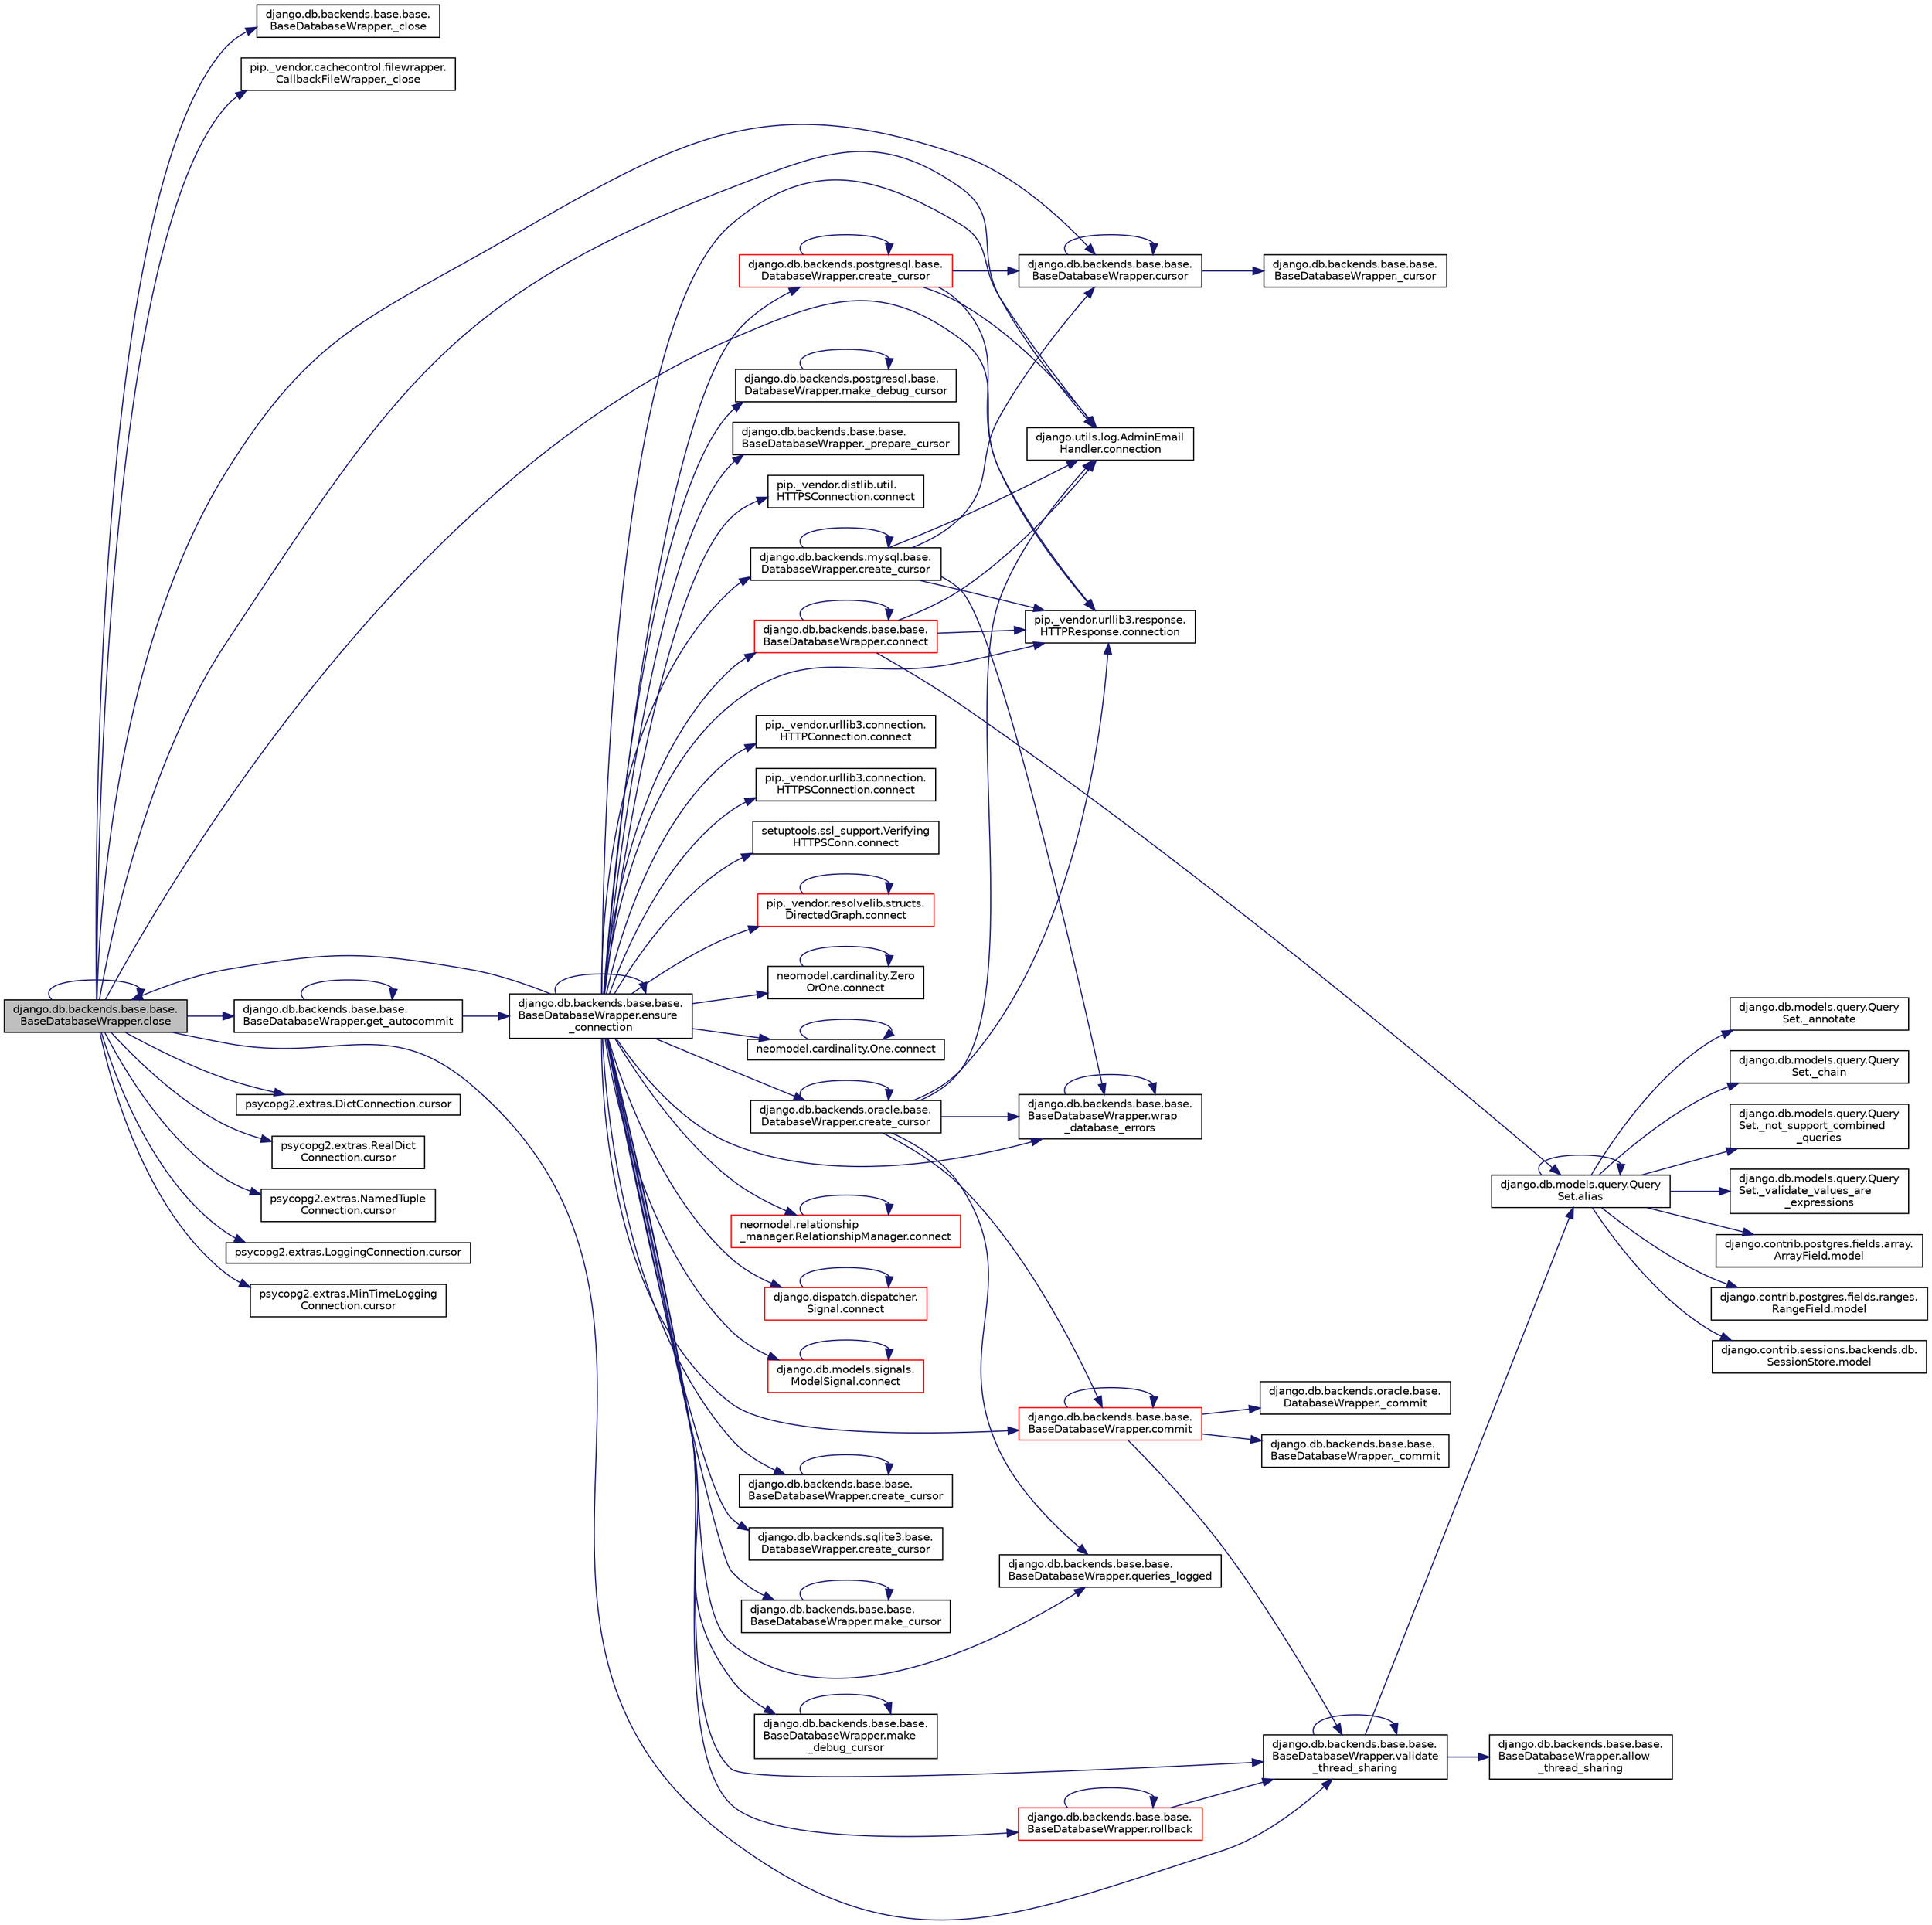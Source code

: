 digraph "django.db.backends.base.base.BaseDatabaseWrapper.close"
{
 // LATEX_PDF_SIZE
  edge [fontname="Helvetica",fontsize="10",labelfontname="Helvetica",labelfontsize="10"];
  node [fontname="Helvetica",fontsize="10",shape=record];
  rankdir="LR";
  Node1 [label="django.db.backends.base.base.\lBaseDatabaseWrapper.close",height=0.2,width=0.4,color="black", fillcolor="grey75", style="filled", fontcolor="black",tooltip=" "];
  Node1 -> Node2 [color="midnightblue",fontsize="10",style="solid",fontname="Helvetica"];
  Node2 [label="django.db.backends.base.base.\lBaseDatabaseWrapper._close",height=0.2,width=0.4,color="black", fillcolor="white", style="filled",URL="$d2/d62/classdjango_1_1db_1_1backends_1_1base_1_1base_1_1_base_database_wrapper.html#ae72da7d82ed8269d324a8d580973e65b",tooltip=" "];
  Node1 -> Node3 [color="midnightblue",fontsize="10",style="solid",fontname="Helvetica"];
  Node3 [label="pip._vendor.cachecontrol.filewrapper.\lCallbackFileWrapper._close",height=0.2,width=0.4,color="black", fillcolor="white", style="filled",URL="$d8/d53/classpip_1_1__vendor_1_1cachecontrol_1_1filewrapper_1_1_callback_file_wrapper.html#a7d7415bebb9e70364e2f47769ff883a7",tooltip=" "];
  Node1 -> Node1 [color="midnightblue",fontsize="10",style="solid",fontname="Helvetica"];
  Node1 -> Node4 [color="midnightblue",fontsize="10",style="solid",fontname="Helvetica"];
  Node4 [label="django.utils.log.AdminEmail\lHandler.connection",height=0.2,width=0.4,color="black", fillcolor="white", style="filled",URL="$d9/d6a/classdjango_1_1utils_1_1log_1_1_admin_email_handler.html#a07baeac3b7b8c28175cfd3a4a55ba9b5",tooltip=" "];
  Node1 -> Node5 [color="midnightblue",fontsize="10",style="solid",fontname="Helvetica"];
  Node5 [label="pip._vendor.urllib3.response.\lHTTPResponse.connection",height=0.2,width=0.4,color="black", fillcolor="white", style="filled",URL="$dd/d5a/classpip_1_1__vendor_1_1urllib3_1_1response_1_1_h_t_t_p_response.html#a27a88449c366048b39e0a46f78381f1a",tooltip=" "];
  Node1 -> Node6 [color="midnightblue",fontsize="10",style="solid",fontname="Helvetica"];
  Node6 [label="django.db.backends.base.base.\lBaseDatabaseWrapper.cursor",height=0.2,width=0.4,color="black", fillcolor="white", style="filled",URL="$d2/d62/classdjango_1_1db_1_1backends_1_1base_1_1base_1_1_base_database_wrapper.html#a9c19ea726a5ea9034f929aeeea142861",tooltip=" "];
  Node6 -> Node7 [color="midnightblue",fontsize="10",style="solid",fontname="Helvetica"];
  Node7 [label="django.db.backends.base.base.\lBaseDatabaseWrapper._cursor",height=0.2,width=0.4,color="black", fillcolor="white", style="filled",URL="$d2/d62/classdjango_1_1db_1_1backends_1_1base_1_1base_1_1_base_database_wrapper.html#a6f6dc046a724df07520dcc1eac96e87f",tooltip=" "];
  Node6 -> Node6 [color="midnightblue",fontsize="10",style="solid",fontname="Helvetica"];
  Node1 -> Node8 [color="midnightblue",fontsize="10",style="solid",fontname="Helvetica"];
  Node8 [label="psycopg2.extras.DictConnection.cursor",height=0.2,width=0.4,color="black", fillcolor="white", style="filled",URL="$d3/d92/classpsycopg2_1_1extras_1_1_dict_connection.html#acb4db688424e58d6b3c42faa1d553b5f",tooltip=" "];
  Node1 -> Node9 [color="midnightblue",fontsize="10",style="solid",fontname="Helvetica"];
  Node9 [label="psycopg2.extras.RealDict\lConnection.cursor",height=0.2,width=0.4,color="black", fillcolor="white", style="filled",URL="$d5/dac/classpsycopg2_1_1extras_1_1_real_dict_connection.html#a13b0792d61dfb5acc94c427c48fe700e",tooltip=" "];
  Node1 -> Node10 [color="midnightblue",fontsize="10",style="solid",fontname="Helvetica"];
  Node10 [label="psycopg2.extras.NamedTuple\lConnection.cursor",height=0.2,width=0.4,color="black", fillcolor="white", style="filled",URL="$da/da9/classpsycopg2_1_1extras_1_1_named_tuple_connection.html#a30a20e0f3c77b7110bec2dba47d640a5",tooltip=" "];
  Node1 -> Node11 [color="midnightblue",fontsize="10",style="solid",fontname="Helvetica"];
  Node11 [label="psycopg2.extras.LoggingConnection.cursor",height=0.2,width=0.4,color="black", fillcolor="white", style="filled",URL="$d0/d8c/classpsycopg2_1_1extras_1_1_logging_connection.html#a5baa4650fa0f4bdefaf02c5250b0d738",tooltip=" "];
  Node1 -> Node12 [color="midnightblue",fontsize="10",style="solid",fontname="Helvetica"];
  Node12 [label="psycopg2.extras.MinTimeLogging\lConnection.cursor",height=0.2,width=0.4,color="black", fillcolor="white", style="filled",URL="$d3/d3e/classpsycopg2_1_1extras_1_1_min_time_logging_connection.html#a3b079db8dcf63b1792a807d39f314bf4",tooltip=" "];
  Node1 -> Node13 [color="midnightblue",fontsize="10",style="solid",fontname="Helvetica"];
  Node13 [label="django.db.backends.base.base.\lBaseDatabaseWrapper.get_autocommit",height=0.2,width=0.4,color="black", fillcolor="white", style="filled",URL="$d2/d62/classdjango_1_1db_1_1backends_1_1base_1_1base_1_1_base_database_wrapper.html#a740f17e760d3df1f720f694b988aad33",tooltip=" "];
  Node13 -> Node14 [color="midnightblue",fontsize="10",style="solid",fontname="Helvetica"];
  Node14 [label="django.db.backends.base.base.\lBaseDatabaseWrapper.ensure\l_connection",height=0.2,width=0.4,color="black", fillcolor="white", style="filled",URL="$d2/d62/classdjango_1_1db_1_1backends_1_1base_1_1base_1_1_base_database_wrapper.html#ae35f2aa1db3270a03028224adee5dbb9",tooltip=" "];
  Node14 -> Node15 [color="midnightblue",fontsize="10",style="solid",fontname="Helvetica"];
  Node15 [label="django.db.backends.base.base.\lBaseDatabaseWrapper._prepare_cursor",height=0.2,width=0.4,color="black", fillcolor="white", style="filled",URL="$d2/d62/classdjango_1_1db_1_1backends_1_1base_1_1base_1_1_base_database_wrapper.html#a32de6c8e44c27c704a0a80597fec30d9",tooltip=" "];
  Node14 -> Node1 [color="midnightblue",fontsize="10",style="solid",fontname="Helvetica"];
  Node14 -> Node16 [color="midnightblue",fontsize="10",style="solid",fontname="Helvetica"];
  Node16 [label="django.db.backends.base.base.\lBaseDatabaseWrapper.commit",height=0.2,width=0.4,color="red", fillcolor="white", style="filled",URL="$d2/d62/classdjango_1_1db_1_1backends_1_1base_1_1base_1_1_base_database_wrapper.html#a4efa3e4029f8d0bdcc64554c1402c26b",tooltip=" "];
  Node16 -> Node17 [color="midnightblue",fontsize="10",style="solid",fontname="Helvetica"];
  Node17 [label="django.db.backends.base.base.\lBaseDatabaseWrapper._commit",height=0.2,width=0.4,color="black", fillcolor="white", style="filled",URL="$d2/d62/classdjango_1_1db_1_1backends_1_1base_1_1base_1_1_base_database_wrapper.html#a4b4d050ed49d0a52238d18d8dc5903db",tooltip=" "];
  Node16 -> Node18 [color="midnightblue",fontsize="10",style="solid",fontname="Helvetica"];
  Node18 [label="django.db.backends.oracle.base.\lDatabaseWrapper._commit",height=0.2,width=0.4,color="black", fillcolor="white", style="filled",URL="$dd/dbf/classdjango_1_1db_1_1backends_1_1oracle_1_1base_1_1_database_wrapper.html#a44cded8cc651425a4f46fe4b199c05b4",tooltip=" "];
  Node16 -> Node16 [color="midnightblue",fontsize="10",style="solid",fontname="Helvetica"];
  Node16 -> Node20 [color="midnightblue",fontsize="10",style="solid",fontname="Helvetica"];
  Node20 [label="django.db.backends.base.base.\lBaseDatabaseWrapper.validate\l_thread_sharing",height=0.2,width=0.4,color="black", fillcolor="white", style="filled",URL="$d2/d62/classdjango_1_1db_1_1backends_1_1base_1_1base_1_1_base_database_wrapper.html#aa3284a8e75558c277834634f0b03c6af",tooltip=" "];
  Node20 -> Node21 [color="midnightblue",fontsize="10",style="solid",fontname="Helvetica"];
  Node21 [label="django.db.models.query.Query\lSet.alias",height=0.2,width=0.4,color="black", fillcolor="white", style="filled",URL="$dd/d94/classdjango_1_1db_1_1models_1_1query_1_1_query_set.html#ae5c754fecf7a532768c0e6acd6195f26",tooltip=" "];
  Node21 -> Node22 [color="midnightblue",fontsize="10",style="solid",fontname="Helvetica"];
  Node22 [label="django.db.models.query.Query\lSet._annotate",height=0.2,width=0.4,color="black", fillcolor="white", style="filled",URL="$dd/d94/classdjango_1_1db_1_1models_1_1query_1_1_query_set.html#ad367d7d4d64f32b4fc2f360fd67a9bfa",tooltip=" "];
  Node21 -> Node23 [color="midnightblue",fontsize="10",style="solid",fontname="Helvetica"];
  Node23 [label="django.db.models.query.Query\lSet._chain",height=0.2,width=0.4,color="black", fillcolor="white", style="filled",URL="$dd/d94/classdjango_1_1db_1_1models_1_1query_1_1_query_set.html#a7e1b5806921e30da5ca203c9d1d4c2d5",tooltip=" "];
  Node21 -> Node24 [color="midnightblue",fontsize="10",style="solid",fontname="Helvetica"];
  Node24 [label="django.db.models.query.Query\lSet._not_support_combined\l_queries",height=0.2,width=0.4,color="black", fillcolor="white", style="filled",URL="$dd/d94/classdjango_1_1db_1_1models_1_1query_1_1_query_set.html#a861c2ecefc16eb29d7ad4e326ac03fe3",tooltip=" "];
  Node21 -> Node25 [color="midnightblue",fontsize="10",style="solid",fontname="Helvetica"];
  Node25 [label="django.db.models.query.Query\lSet._validate_values_are\l_expressions",height=0.2,width=0.4,color="black", fillcolor="white", style="filled",URL="$dd/d94/classdjango_1_1db_1_1models_1_1query_1_1_query_set.html#a4dc3674cb814f5e948c8b59a5290b606",tooltip=" "];
  Node21 -> Node21 [color="midnightblue",fontsize="10",style="solid",fontname="Helvetica"];
  Node21 -> Node26 [color="midnightblue",fontsize="10",style="solid",fontname="Helvetica"];
  Node26 [label="django.contrib.postgres.fields.array.\lArrayField.model",height=0.2,width=0.4,color="black", fillcolor="white", style="filled",URL="$dc/ddf/classdjango_1_1contrib_1_1postgres_1_1fields_1_1array_1_1_array_field.html#a43ec884d709f829e50c6881dc369ce94",tooltip=" "];
  Node21 -> Node27 [color="midnightblue",fontsize="10",style="solid",fontname="Helvetica"];
  Node27 [label="django.contrib.postgres.fields.ranges.\lRangeField.model",height=0.2,width=0.4,color="black", fillcolor="white", style="filled",URL="$d5/d99/classdjango_1_1contrib_1_1postgres_1_1fields_1_1ranges_1_1_range_field.html#a5f5cfd6917f141914484d606279cf20a",tooltip=" "];
  Node21 -> Node28 [color="midnightblue",fontsize="10",style="solid",fontname="Helvetica"];
  Node28 [label="django.contrib.sessions.backends.db.\lSessionStore.model",height=0.2,width=0.4,color="black", fillcolor="white", style="filled",URL="$d2/d1a/classdjango_1_1contrib_1_1sessions_1_1backends_1_1db_1_1_session_store.html#a9b2f42869f296eab5fab4dd5867285df",tooltip=" "];
  Node20 -> Node29 [color="midnightblue",fontsize="10",style="solid",fontname="Helvetica"];
  Node29 [label="django.db.backends.base.base.\lBaseDatabaseWrapper.allow\l_thread_sharing",height=0.2,width=0.4,color="black", fillcolor="white", style="filled",URL="$d2/d62/classdjango_1_1db_1_1backends_1_1base_1_1base_1_1_base_database_wrapper.html#aede181f42fe8df8367c102f797530772",tooltip=" "];
  Node20 -> Node20 [color="midnightblue",fontsize="10",style="solid",fontname="Helvetica"];
  Node14 -> Node30 [color="midnightblue",fontsize="10",style="solid",fontname="Helvetica"];
  Node30 [label="django.db.backends.base.base.\lBaseDatabaseWrapper.connect",height=0.2,width=0.4,color="red", fillcolor="white", style="filled",URL="$d2/d62/classdjango_1_1db_1_1backends_1_1base_1_1base_1_1_base_database_wrapper.html#a97b38e17cd35ae4efbe8e27a85a43e2f",tooltip=" "];
  Node30 -> Node21 [color="midnightblue",fontsize="10",style="solid",fontname="Helvetica"];
  Node30 -> Node30 [color="midnightblue",fontsize="10",style="solid",fontname="Helvetica"];
  Node30 -> Node4 [color="midnightblue",fontsize="10",style="solid",fontname="Helvetica"];
  Node30 -> Node5 [color="midnightblue",fontsize="10",style="solid",fontname="Helvetica"];
  Node14 -> Node94 [color="midnightblue",fontsize="10",style="solid",fontname="Helvetica"];
  Node94 [label="pip._vendor.distlib.util.\lHTTPSConnection.connect",height=0.2,width=0.4,color="black", fillcolor="white", style="filled",URL="$dd/ddf/classpip_1_1__vendor_1_1distlib_1_1util_1_1_h_t_t_p_s_connection.html#a75ddf67a0040ad93ebdec7d157e42273",tooltip=" "];
  Node14 -> Node95 [color="midnightblue",fontsize="10",style="solid",fontname="Helvetica"];
  Node95 [label="pip._vendor.urllib3.connection.\lHTTPConnection.connect",height=0.2,width=0.4,color="black", fillcolor="white", style="filled",URL="$d2/d75/classpip_1_1__vendor_1_1urllib3_1_1connection_1_1_h_t_t_p_connection.html#a303347a3223952a6860e9d3ae44a2ba3",tooltip=" "];
  Node14 -> Node96 [color="midnightblue",fontsize="10",style="solid",fontname="Helvetica"];
  Node96 [label="pip._vendor.urllib3.connection.\lHTTPSConnection.connect",height=0.2,width=0.4,color="black", fillcolor="white", style="filled",URL="$d9/d5c/classpip_1_1__vendor_1_1urllib3_1_1connection_1_1_h_t_t_p_s_connection.html#a1fb7066192211cdea75a0322341c46a3",tooltip=" "];
  Node14 -> Node97 [color="midnightblue",fontsize="10",style="solid",fontname="Helvetica"];
  Node97 [label="setuptools.ssl_support.Verifying\lHTTPSConn.connect",height=0.2,width=0.4,color="black", fillcolor="white", style="filled",URL="$d4/d5b/classsetuptools_1_1ssl__support_1_1_verifying_h_t_t_p_s_conn.html#ae94eaf957f5f53affea22841e03c703b",tooltip=" "];
  Node14 -> Node98 [color="midnightblue",fontsize="10",style="solid",fontname="Helvetica"];
  Node98 [label="pip._vendor.resolvelib.structs.\lDirectedGraph.connect",height=0.2,width=0.4,color="red", fillcolor="white", style="filled",URL="$df/de0/classpip_1_1__vendor_1_1resolvelib_1_1structs_1_1_directed_graph.html#a2da7b0968105a257ecc64afea06a1754",tooltip=" "];
  Node98 -> Node98 [color="midnightblue",fontsize="10",style="solid",fontname="Helvetica"];
  Node14 -> Node100 [color="midnightblue",fontsize="10",style="solid",fontname="Helvetica"];
  Node100 [label="neomodel.cardinality.Zero\lOrOne.connect",height=0.2,width=0.4,color="black", fillcolor="white", style="filled",URL="$d5/d0d/classneomodel_1_1cardinality_1_1_zero_or_one.html#a33b63af39217c10f5028a19d704b1f01",tooltip=" "];
  Node100 -> Node100 [color="midnightblue",fontsize="10",style="solid",fontname="Helvetica"];
  Node14 -> Node101 [color="midnightblue",fontsize="10",style="solid",fontname="Helvetica"];
  Node101 [label="neomodel.cardinality.One.connect",height=0.2,width=0.4,color="black", fillcolor="white", style="filled",URL="$dc/d3f/classneomodel_1_1cardinality_1_1_one.html#ad7a5b8203cadc54c9476f372b5c23b42",tooltip=" "];
  Node101 -> Node101 [color="midnightblue",fontsize="10",style="solid",fontname="Helvetica"];
  Node14 -> Node102 [color="midnightblue",fontsize="10",style="solid",fontname="Helvetica"];
  Node102 [label="neomodel.relationship\l_manager.RelationshipManager.connect",height=0.2,width=0.4,color="red", fillcolor="white", style="filled",URL="$d0/dde/classneomodel_1_1relationship__manager_1_1_relationship_manager.html#a6e6872ff73c4ee14162cf45763ca85ac",tooltip=" "];
  Node102 -> Node102 [color="midnightblue",fontsize="10",style="solid",fontname="Helvetica"];
  Node14 -> Node105 [color="midnightblue",fontsize="10",style="solid",fontname="Helvetica"];
  Node105 [label="django.dispatch.dispatcher.\lSignal.connect",height=0.2,width=0.4,color="red", fillcolor="white", style="filled",URL="$d0/d86/classdjango_1_1dispatch_1_1dispatcher_1_1_signal.html#af13c4c74992404e5e66f4660172c6811",tooltip=" "];
  Node105 -> Node105 [color="midnightblue",fontsize="10",style="solid",fontname="Helvetica"];
  Node14 -> Node108 [color="midnightblue",fontsize="10",style="solid",fontname="Helvetica"];
  Node108 [label="django.db.models.signals.\lModelSignal.connect",height=0.2,width=0.4,color="red", fillcolor="white", style="filled",URL="$d2/d25/classdjango_1_1db_1_1models_1_1signals_1_1_model_signal.html#abf54fb0b53faee8a34d2e85cebacbd17",tooltip=" "];
  Node108 -> Node108 [color="midnightblue",fontsize="10",style="solid",fontname="Helvetica"];
  Node14 -> Node4 [color="midnightblue",fontsize="10",style="solid",fontname="Helvetica"];
  Node14 -> Node5 [color="midnightblue",fontsize="10",style="solid",fontname="Helvetica"];
  Node14 -> Node69 [color="midnightblue",fontsize="10",style="solid",fontname="Helvetica"];
  Node69 [label="django.db.backends.base.base.\lBaseDatabaseWrapper.create_cursor",height=0.2,width=0.4,color="black", fillcolor="white", style="filled",URL="$d2/d62/classdjango_1_1db_1_1backends_1_1base_1_1base_1_1_base_database_wrapper.html#a23e6d6f03fe1d09192c7d7e7b1ba9e41",tooltip=" "];
  Node69 -> Node69 [color="midnightblue",fontsize="10",style="solid",fontname="Helvetica"];
  Node14 -> Node70 [color="midnightblue",fontsize="10",style="solid",fontname="Helvetica"];
  Node70 [label="django.db.backends.mysql.base.\lDatabaseWrapper.create_cursor",height=0.2,width=0.4,color="black", fillcolor="white", style="filled",URL="$d4/dbe/classdjango_1_1db_1_1backends_1_1mysql_1_1base_1_1_database_wrapper.html#a329e959b050e3022a56c901c76a17045",tooltip=" "];
  Node70 -> Node4 [color="midnightblue",fontsize="10",style="solid",fontname="Helvetica"];
  Node70 -> Node5 [color="midnightblue",fontsize="10",style="solid",fontname="Helvetica"];
  Node70 -> Node70 [color="midnightblue",fontsize="10",style="solid",fontname="Helvetica"];
  Node70 -> Node6 [color="midnightblue",fontsize="10",style="solid",fontname="Helvetica"];
  Node70 -> Node71 [color="midnightblue",fontsize="10",style="solid",fontname="Helvetica"];
  Node71 [label="django.db.backends.base.base.\lBaseDatabaseWrapper.wrap\l_database_errors",height=0.2,width=0.4,color="black", fillcolor="white", style="filled",URL="$d2/d62/classdjango_1_1db_1_1backends_1_1base_1_1base_1_1_base_database_wrapper.html#ac51f3449c445af1d0efbd6b6d0391377",tooltip=" "];
  Node71 -> Node71 [color="midnightblue",fontsize="10",style="solid",fontname="Helvetica"];
  Node14 -> Node72 [color="midnightblue",fontsize="10",style="solid",fontname="Helvetica"];
  Node72 [label="django.db.backends.oracle.base.\lDatabaseWrapper.create_cursor",height=0.2,width=0.4,color="black", fillcolor="white", style="filled",URL="$dd/dbf/classdjango_1_1db_1_1backends_1_1oracle_1_1base_1_1_database_wrapper.html#a209ab02e65cbd6bfcc89d830f3f7d60f",tooltip=" "];
  Node72 -> Node16 [color="midnightblue",fontsize="10",style="solid",fontname="Helvetica"];
  Node72 -> Node4 [color="midnightblue",fontsize="10",style="solid",fontname="Helvetica"];
  Node72 -> Node5 [color="midnightblue",fontsize="10",style="solid",fontname="Helvetica"];
  Node72 -> Node72 [color="midnightblue",fontsize="10",style="solid",fontname="Helvetica"];
  Node72 -> Node73 [color="midnightblue",fontsize="10",style="solid",fontname="Helvetica"];
  Node73 [label="django.db.backends.base.base.\lBaseDatabaseWrapper.queries_logged",height=0.2,width=0.4,color="black", fillcolor="white", style="filled",URL="$d2/d62/classdjango_1_1db_1_1backends_1_1base_1_1base_1_1_base_database_wrapper.html#a5b6885b98b0a2f76c5d57f97cbf17b8f",tooltip=" "];
  Node72 -> Node71 [color="midnightblue",fontsize="10",style="solid",fontname="Helvetica"];
  Node14 -> Node74 [color="midnightblue",fontsize="10",style="solid",fontname="Helvetica"];
  Node74 [label="django.db.backends.postgresql.base.\lDatabaseWrapper.create_cursor",height=0.2,width=0.4,color="red", fillcolor="white", style="filled",URL="$de/d94/classdjango_1_1db_1_1backends_1_1postgresql_1_1base_1_1_database_wrapper.html#a51b16af6e78b7f4f4ddd69036be1d292",tooltip=" "];
  Node74 -> Node4 [color="midnightblue",fontsize="10",style="solid",fontname="Helvetica"];
  Node74 -> Node5 [color="midnightblue",fontsize="10",style="solid",fontname="Helvetica"];
  Node74 -> Node74 [color="midnightblue",fontsize="10",style="solid",fontname="Helvetica"];
  Node74 -> Node6 [color="midnightblue",fontsize="10",style="solid",fontname="Helvetica"];
  Node14 -> Node80 [color="midnightblue",fontsize="10",style="solid",fontname="Helvetica"];
  Node80 [label="django.db.backends.sqlite3.base.\lDatabaseWrapper.create_cursor",height=0.2,width=0.4,color="black", fillcolor="white", style="filled",URL="$d9/dfe/classdjango_1_1db_1_1backends_1_1sqlite3_1_1base_1_1_database_wrapper.html#acf00e673d7bb81b915ea3192d6f1abc3",tooltip=" "];
  Node14 -> Node14 [color="midnightblue",fontsize="10",style="solid",fontname="Helvetica"];
  Node14 -> Node110 [color="midnightblue",fontsize="10",style="solid",fontname="Helvetica"];
  Node110 [label="django.db.backends.base.base.\lBaseDatabaseWrapper.make_cursor",height=0.2,width=0.4,color="black", fillcolor="white", style="filled",URL="$d2/d62/classdjango_1_1db_1_1backends_1_1base_1_1base_1_1_base_database_wrapper.html#a8c3fddfe41249918e0618ae128229761",tooltip=" "];
  Node110 -> Node110 [color="midnightblue",fontsize="10",style="solid",fontname="Helvetica"];
  Node14 -> Node111 [color="midnightblue",fontsize="10",style="solid",fontname="Helvetica"];
  Node111 [label="django.db.backends.base.base.\lBaseDatabaseWrapper.make\l_debug_cursor",height=0.2,width=0.4,color="black", fillcolor="white", style="filled",URL="$d2/d62/classdjango_1_1db_1_1backends_1_1base_1_1base_1_1_base_database_wrapper.html#abcf230a0b2d23678e379bc21d69bc49c",tooltip=" "];
  Node111 -> Node111 [color="midnightblue",fontsize="10",style="solid",fontname="Helvetica"];
  Node14 -> Node112 [color="midnightblue",fontsize="10",style="solid",fontname="Helvetica"];
  Node112 [label="django.db.backends.postgresql.base.\lDatabaseWrapper.make_debug_cursor",height=0.2,width=0.4,color="black", fillcolor="white", style="filled",URL="$de/d94/classdjango_1_1db_1_1backends_1_1postgresql_1_1base_1_1_database_wrapper.html#a45505ea44f72b1e1867d7903e3adb63f",tooltip=" "];
  Node112 -> Node112 [color="midnightblue",fontsize="10",style="solid",fontname="Helvetica"];
  Node14 -> Node73 [color="midnightblue",fontsize="10",style="solid",fontname="Helvetica"];
  Node14 -> Node113 [color="midnightblue",fontsize="10",style="solid",fontname="Helvetica"];
  Node113 [label="django.db.backends.base.base.\lBaseDatabaseWrapper.rollback",height=0.2,width=0.4,color="red", fillcolor="white", style="filled",URL="$d2/d62/classdjango_1_1db_1_1backends_1_1base_1_1base_1_1_base_database_wrapper.html#afa129be45e14817bbba28506464d796b",tooltip=" "];
  Node113 -> Node113 [color="midnightblue",fontsize="10",style="solid",fontname="Helvetica"];
  Node113 -> Node20 [color="midnightblue",fontsize="10",style="solid",fontname="Helvetica"];
  Node14 -> Node20 [color="midnightblue",fontsize="10",style="solid",fontname="Helvetica"];
  Node14 -> Node71 [color="midnightblue",fontsize="10",style="solid",fontname="Helvetica"];
  Node13 -> Node13 [color="midnightblue",fontsize="10",style="solid",fontname="Helvetica"];
  Node1 -> Node20 [color="midnightblue",fontsize="10",style="solid",fontname="Helvetica"];
}
